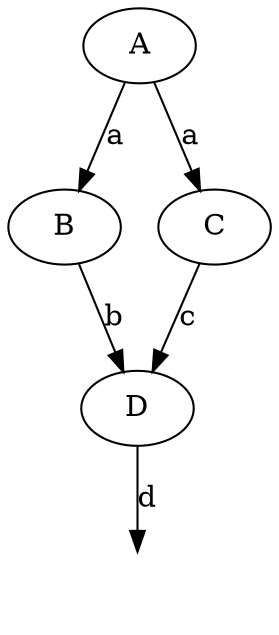 digraph {
	B -> D [label=b color=black dir=forward fontcolor=black penwidth=1.0]
	C -> D [label=c color=black dir=forward fontcolor=black penwidth=1.0]
	A -> B [label=a color=black dir=forward fontcolor=black penwidth=1.0]
	A -> C [label=a color=black dir=forward fontcolor=black penwidth=1.0]
	D -> _0 [label=d color=black dir=forward fontcolor=black penwidth=1.0]
	_0 [style=invis]
}
